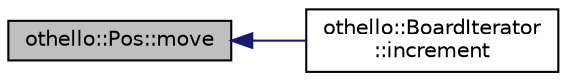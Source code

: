 digraph "othello::Pos::move"
{
  edge [fontname="Helvetica",fontsize="10",labelfontname="Helvetica",labelfontsize="10"];
  node [fontname="Helvetica",fontsize="10",shape=record];
  rankdir="LR";
  Node1 [label="othello::Pos::move",height=0.2,width=0.4,color="black", fillcolor="grey75", style="filled", fontcolor="black"];
  Node1 -> Node2 [dir="back",color="midnightblue",fontsize="10",style="solid",fontname="Helvetica"];
  Node2 [label="othello::BoardIterator\l::increment",height=0.2,width=0.4,color="black", fillcolor="white", style="filled",URL="$d3/dc2/classothello_1_1_board_iterator.html#ab077041b5b94502f50269ade00ddaeec"];
}

